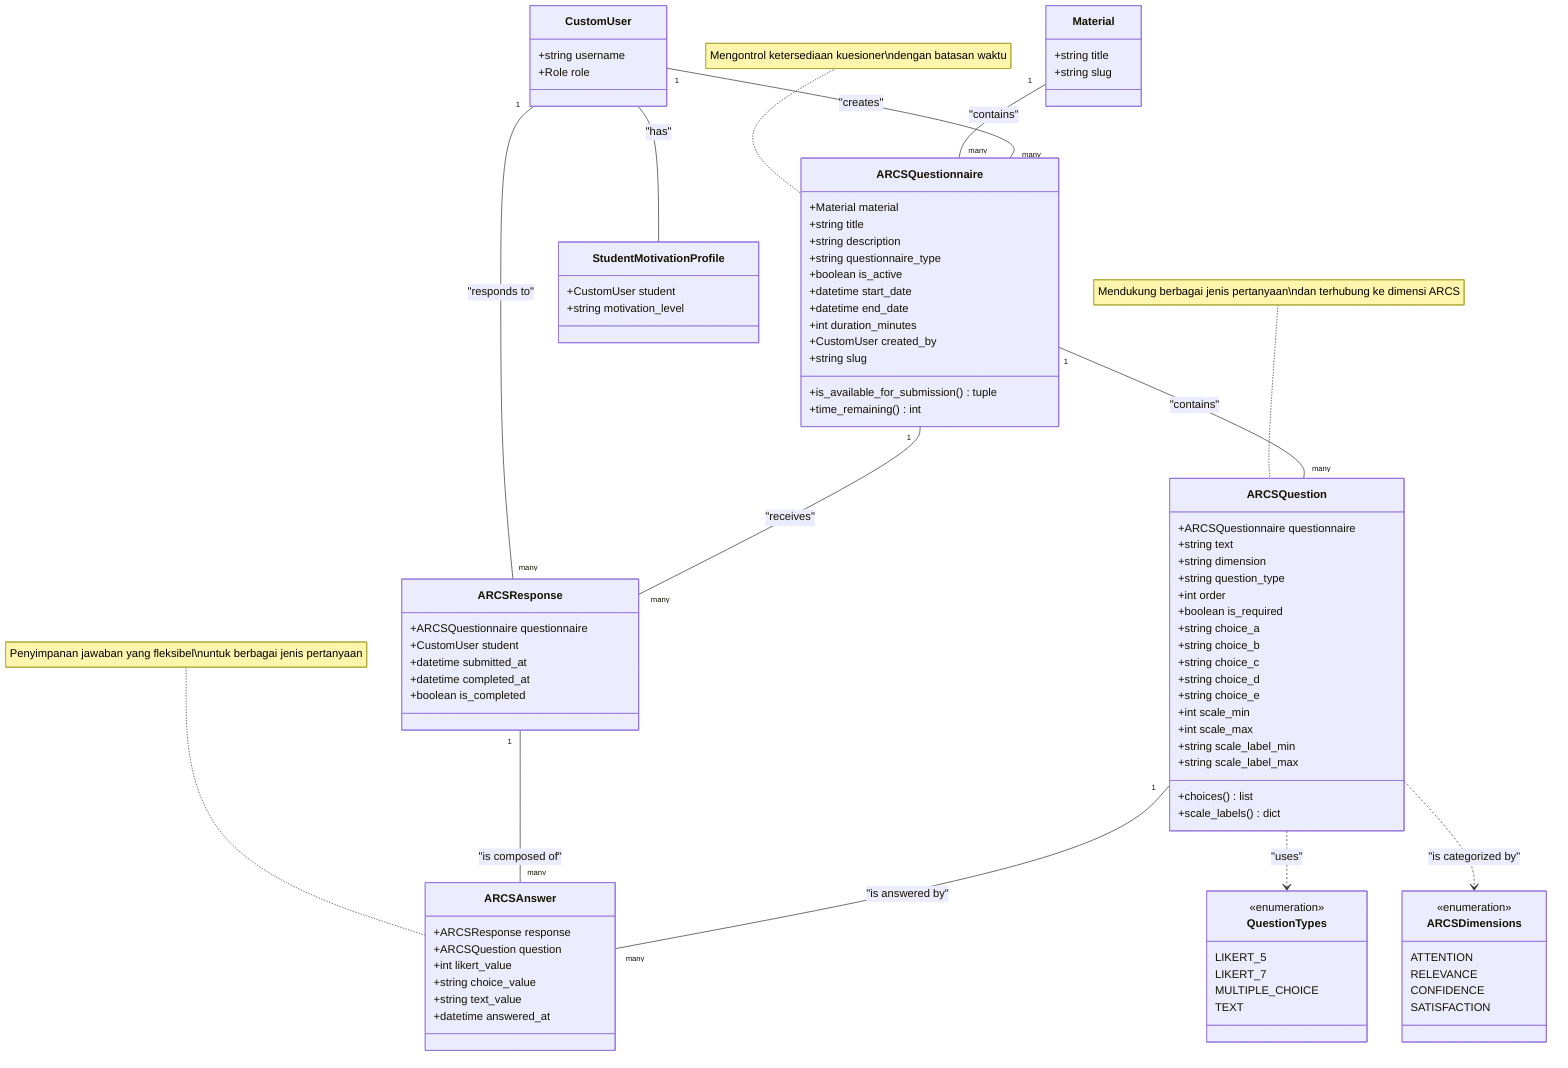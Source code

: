 classDiagram
    %% Detailed ARCS Questionnaire System
    
    class ARCSQuestionnaire {
        +Material material
        +string title
        +string description
        +string questionnaire_type
        +boolean is_active
        +datetime start_date
        +datetime end_date
        +int duration_minutes
        +CustomUser created_by
        +string slug
        +is_available_for_submission() tuple
        +time_remaining() int
    }
    
    class ARCSQuestion {
        +ARCSQuestionnaire questionnaire
        +string text
        +string dimension
        +string question_type
        +int order
        +boolean is_required
        +string choice_a
        +string choice_b
        +string choice_c
        +string choice_d
        +string choice_e
        +int scale_min
        +int scale_max
        +string scale_label_min
        +string scale_label_max
        +choices() list
        +scale_labels() dict
    }
    
    class ARCSResponse {
        +ARCSQuestionnaire questionnaire
        +CustomUser student
        +datetime submitted_at
        +datetime completed_at
        +boolean is_completed
    }
    
    class ARCSAnswer {
        +ARCSResponse response
        +ARCSQuestion question
        +int likert_value
        +string choice_value
        +string text_value
        +datetime answered_at
    }
    
    class CustomUser {
        +string username
        +Role role
    }
    
    class Material {
        +string title
        +string slug
    }
    
    class StudentMotivationProfile {
        +CustomUser student
        +string motivation_level
    }
    
    %% Relationships
    Material "1" -- "many" ARCSQuestionnaire : "contains"
    CustomUser "1" -- "many" ARCSQuestionnaire : "creates"
    CustomUser "1" -- "many" ARCSResponse : "responds to"
    CustomUser -- StudentMotivationProfile : "has"
    
    ARCSQuestionnaire "1" -- "many" ARCSQuestion : "contains"
    ARCSQuestionnaire "1" -- "many" ARCSResponse : "receives"
    
    ARCSResponse "1" -- "many" ARCSAnswer : "is composed of"
    ARCSQuestion "1" -- "many" ARCSAnswer : "is answered by"
    
    %% Enumerations
    class QuestionTypes {
        <<enumeration>>
        LIKERT_5
        LIKERT_7
        MULTIPLE_CHOICE
        TEXT
    }
    
    class ARCSDimensions {
        <<enumeration>>
        ATTENTION
        RELEVANCE
        CONFIDENCE
        SATISFACTION
    }
    
    ARCSQuestion ..> QuestionTypes : "uses"
    ARCSQuestion ..> ARCSDimensions : "is categorized by"
    
    %% Notes
    note for ARCSQuestionnaire "Mengontrol ketersediaan kuesioner\ndengan batasan waktu"
    note for ARCSQuestion "Mendukung berbagai jenis pertanyaan\ndan terhubung ke dimensi ARCS"
    note for ARCSAnswer "Penyimpanan jawaban yang fleksibel\nuntuk berbagai jenis pertanyaan"